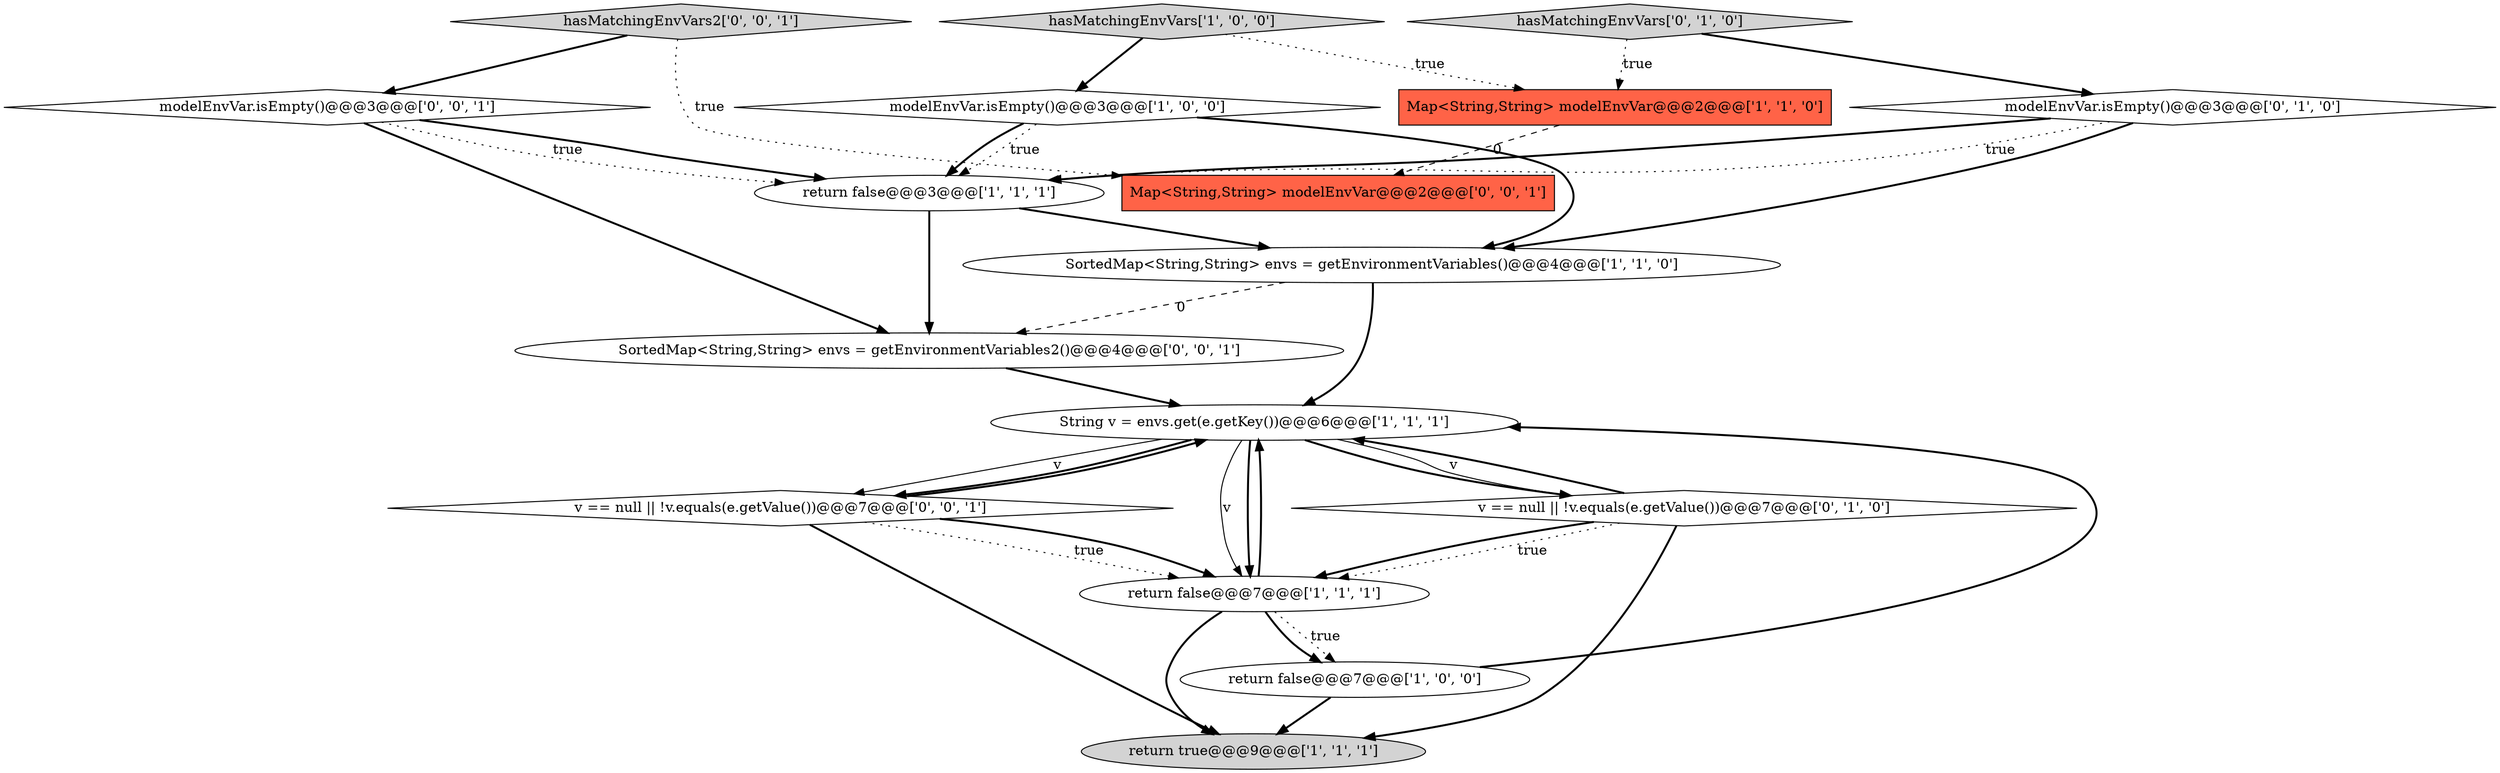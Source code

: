 digraph {
12 [style = filled, label = "modelEnvVar.isEmpty()@@@3@@@['0', '0', '1']", fillcolor = white, shape = diamond image = "AAA0AAABBB3BBB"];
3 [style = filled, label = "String v = envs.get(e.getKey())@@@6@@@['1', '1', '1']", fillcolor = white, shape = ellipse image = "AAA0AAABBB1BBB"];
15 [style = filled, label = "SortedMap<String,String> envs = getEnvironmentVariables2()@@@4@@@['0', '0', '1']", fillcolor = white, shape = ellipse image = "AAA0AAABBB3BBB"];
9 [style = filled, label = "hasMatchingEnvVars['0', '1', '0']", fillcolor = lightgray, shape = diamond image = "AAA0AAABBB2BBB"];
14 [style = filled, label = "v == null || !v.equals(e.getValue())@@@7@@@['0', '0', '1']", fillcolor = white, shape = diamond image = "AAA0AAABBB3BBB"];
1 [style = filled, label = "modelEnvVar.isEmpty()@@@3@@@['1', '0', '0']", fillcolor = white, shape = diamond image = "AAA0AAABBB1BBB"];
8 [style = filled, label = "return false@@@7@@@['1', '1', '1']", fillcolor = white, shape = ellipse image = "AAA0AAABBB1BBB"];
5 [style = filled, label = "hasMatchingEnvVars['1', '0', '0']", fillcolor = lightgray, shape = diamond image = "AAA0AAABBB1BBB"];
7 [style = filled, label = "return true@@@9@@@['1', '1', '1']", fillcolor = lightgray, shape = ellipse image = "AAA0AAABBB1BBB"];
11 [style = filled, label = "v == null || !v.equals(e.getValue())@@@7@@@['0', '1', '0']", fillcolor = white, shape = diamond image = "AAA0AAABBB2BBB"];
10 [style = filled, label = "modelEnvVar.isEmpty()@@@3@@@['0', '1', '0']", fillcolor = white, shape = diamond image = "AAA0AAABBB2BBB"];
4 [style = filled, label = "return false@@@7@@@['1', '0', '0']", fillcolor = white, shape = ellipse image = "AAA0AAABBB1BBB"];
13 [style = filled, label = "hasMatchingEnvVars2['0', '0', '1']", fillcolor = lightgray, shape = diamond image = "AAA0AAABBB3BBB"];
0 [style = filled, label = "SortedMap<String,String> envs = getEnvironmentVariables()@@@4@@@['1', '1', '0']", fillcolor = white, shape = ellipse image = "AAA0AAABBB1BBB"];
16 [style = filled, label = "Map<String,String> modelEnvVar@@@2@@@['0', '0', '1']", fillcolor = tomato, shape = box image = "AAA0AAABBB3BBB"];
6 [style = filled, label = "Map<String,String> modelEnvVar@@@2@@@['1', '1', '0']", fillcolor = tomato, shape = box image = "AAA0AAABBB1BBB"];
2 [style = filled, label = "return false@@@3@@@['1', '1', '1']", fillcolor = white, shape = ellipse image = "AAA0AAABBB1BBB"];
0->3 [style = bold, label=""];
14->3 [style = bold, label=""];
13->16 [style = dotted, label="true"];
4->3 [style = bold, label=""];
3->14 [style = solid, label="v"];
3->8 [style = solid, label="v"];
3->14 [style = bold, label=""];
8->3 [style = bold, label=""];
12->2 [style = dotted, label="true"];
12->15 [style = bold, label=""];
3->11 [style = bold, label=""];
5->6 [style = dotted, label="true"];
0->15 [style = dashed, label="0"];
1->0 [style = bold, label=""];
9->10 [style = bold, label=""];
9->6 [style = dotted, label="true"];
15->3 [style = bold, label=""];
8->4 [style = dotted, label="true"];
4->7 [style = bold, label=""];
8->7 [style = bold, label=""];
14->7 [style = bold, label=""];
5->1 [style = bold, label=""];
12->2 [style = bold, label=""];
2->0 [style = bold, label=""];
6->16 [style = dashed, label="0"];
13->12 [style = bold, label=""];
10->2 [style = dotted, label="true"];
11->3 [style = bold, label=""];
3->8 [style = bold, label=""];
10->0 [style = bold, label=""];
2->15 [style = bold, label=""];
14->8 [style = dotted, label="true"];
3->11 [style = solid, label="v"];
11->8 [style = bold, label=""];
11->8 [style = dotted, label="true"];
10->2 [style = bold, label=""];
1->2 [style = bold, label=""];
14->8 [style = bold, label=""];
8->4 [style = bold, label=""];
1->2 [style = dotted, label="true"];
11->7 [style = bold, label=""];
}
